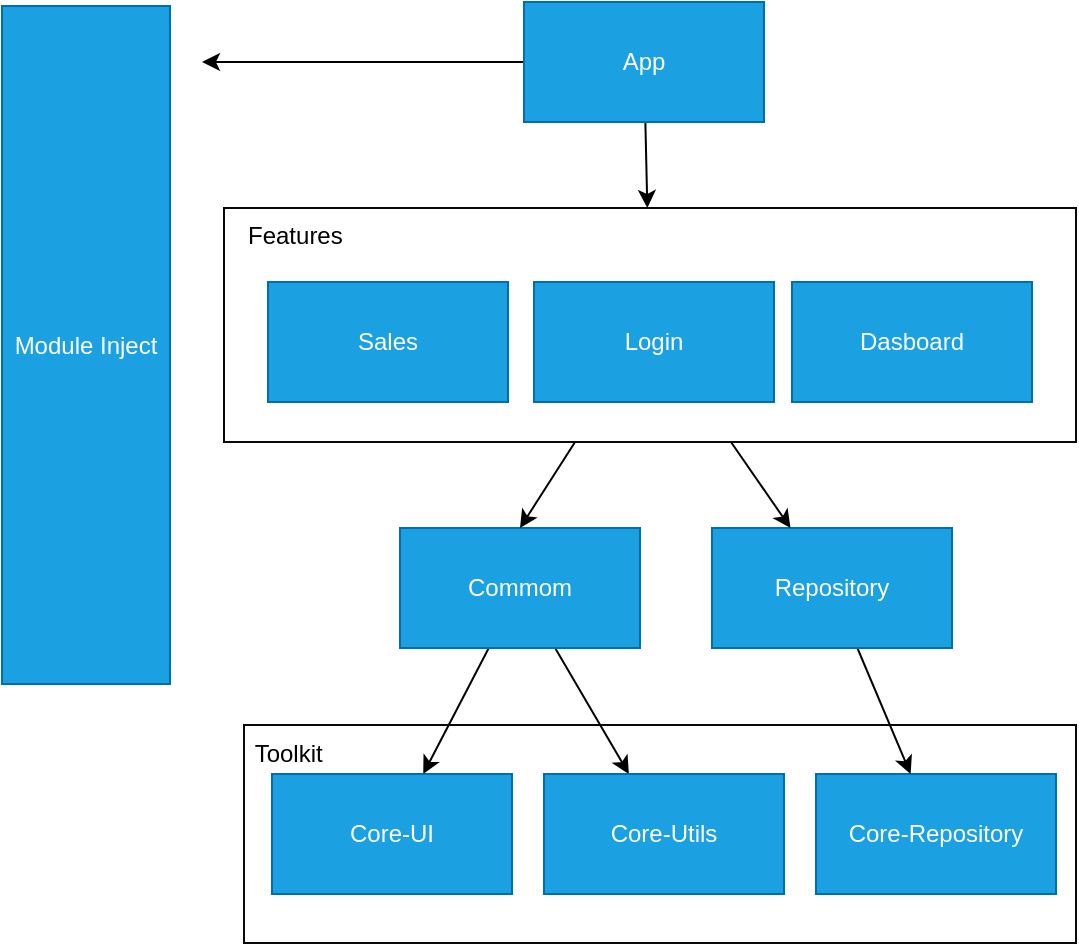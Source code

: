 <mxfile>
    <diagram id="2yzTeWbuNOJMP9-i5i0q" name="Página-1">
        <mxGraphModel dx="820" dy="478" grid="0" gridSize="10" guides="1" tooltips="1" connect="1" arrows="1" fold="1" page="0" pageScale="1" pageWidth="827" pageHeight="1169" background="#ffffff" math="0" shadow="0">
            <root>
                <mxCell id="0"/>
                <mxCell id="1" parent="0"/>
                <mxCell id="25" style="edgeStyle=none;html=1;labelBackgroundColor=#000000;fontColor=#000000;strokeColor=#000000;" edge="1" parent="1" source="2" target="6">
                    <mxGeometry relative="1" as="geometry"/>
                </mxCell>
                <mxCell id="28" style="edgeStyle=none;html=1;labelBackgroundColor=#000000;fontColor=#000000;strokeColor=#000000;" edge="1" parent="1" source="2">
                    <mxGeometry relative="1" as="geometry">
                        <mxPoint x="184" y="210" as="targetPoint"/>
                    </mxGeometry>
                </mxCell>
                <mxCell id="2" value="App" style="rounded=0;whiteSpace=wrap;html=1;fillColor=#1ba1e2;fontColor=#ffffff;strokeColor=#006EAF;" vertex="1" parent="1">
                    <mxGeometry x="345" y="180" width="120" height="60" as="geometry"/>
                </mxCell>
                <mxCell id="8" value="" style="group" vertex="1" connectable="0" parent="1">
                    <mxGeometry x="195" y="283" width="426" height="117" as="geometry"/>
                </mxCell>
                <mxCell id="3" value="Login" style="rounded=0;whiteSpace=wrap;html=1;fillColor=#1ba1e2;fontColor=#ffffff;strokeColor=#006EAF;" vertex="1" parent="8">
                    <mxGeometry x="155" y="37" width="120" height="60" as="geometry"/>
                </mxCell>
                <mxCell id="4" value="Dasboard" style="rounded=0;whiteSpace=wrap;html=1;fillColor=#1ba1e2;fontColor=#ffffff;strokeColor=#006EAF;" vertex="1" parent="8">
                    <mxGeometry x="284" y="37" width="120" height="60" as="geometry"/>
                </mxCell>
                <mxCell id="5" value="Sales" style="rounded=0;whiteSpace=wrap;html=1;fillColor=#1ba1e2;fontColor=#ffffff;strokeColor=#006EAF;" vertex="1" parent="8">
                    <mxGeometry x="22" y="37" width="120" height="60" as="geometry"/>
                </mxCell>
                <mxCell id="6" value="&lt;font color=&quot;#000000&quot;&gt;&amp;nbsp; &amp;nbsp;Features&lt;/font&gt;" style="rounded=0;whiteSpace=wrap;html=1;fillColor=none;strokeColor=#080808;align=left;verticalAlign=top;" vertex="1" parent="8">
                    <mxGeometry width="426" height="117" as="geometry"/>
                </mxCell>
                <mxCell id="9" value="Module Inject" style="rounded=0;whiteSpace=wrap;html=1;fillColor=#1ba1e2;fontColor=#ffffff;strokeColor=#006EAF;" vertex="1" parent="1">
                    <mxGeometry x="84" y="182" width="84" height="339" as="geometry"/>
                </mxCell>
                <mxCell id="20" style="edgeStyle=none;html=1;labelBackgroundColor=#000000;fontColor=#000000;strokeColor=#000000;" edge="1" parent="1" source="10" target="15">
                    <mxGeometry relative="1" as="geometry"/>
                </mxCell>
                <mxCell id="21" style="edgeStyle=none;html=1;labelBackgroundColor=#000000;fontColor=#000000;strokeColor=#000000;" edge="1" parent="1" source="10" target="14">
                    <mxGeometry relative="1" as="geometry"/>
                </mxCell>
                <mxCell id="10" value="Commom" style="rounded=0;whiteSpace=wrap;html=1;fillColor=#1ba1e2;fontColor=#ffffff;strokeColor=#006EAF;" vertex="1" parent="1">
                    <mxGeometry x="283" y="443" width="120" height="60" as="geometry"/>
                </mxCell>
                <mxCell id="19" style="edgeStyle=none;html=1;entryX=0.5;entryY=0;entryDx=0;entryDy=0;labelBackgroundColor=#000000;fontColor=#000000;strokeColor=#000000;" edge="1" parent="1" source="6" target="10">
                    <mxGeometry relative="1" as="geometry"/>
                </mxCell>
                <mxCell id="13" value="Core-Repository" style="rounded=0;whiteSpace=wrap;html=1;fillColor=#1ba1e2;fontColor=#ffffff;strokeColor=#006EAF;" vertex="1" parent="1">
                    <mxGeometry x="491" y="566" width="120" height="60" as="geometry"/>
                </mxCell>
                <mxCell id="14" value="Core-Utils" style="rounded=0;whiteSpace=wrap;html=1;fillColor=#1ba1e2;fontColor=#ffffff;strokeColor=#006EAF;" vertex="1" parent="1">
                    <mxGeometry x="355" y="566" width="120" height="60" as="geometry"/>
                </mxCell>
                <mxCell id="15" value="Core-UI" style="rounded=0;whiteSpace=wrap;html=1;fillColor=#1ba1e2;fontColor=#ffffff;strokeColor=#006EAF;" vertex="1" parent="1">
                    <mxGeometry x="219" y="566" width="120" height="60" as="geometry"/>
                </mxCell>
                <mxCell id="16" value="&lt;font color=&quot;#000000&quot;&gt;&amp;nbsp;Toolkit&lt;/font&gt;" style="rounded=0;whiteSpace=wrap;html=1;fillColor=none;strokeColor=#080808;align=left;verticalAlign=top;" vertex="1" parent="1">
                    <mxGeometry x="205" y="541.5" width="416" height="109" as="geometry"/>
                </mxCell>
                <mxCell id="23" style="edgeStyle=none;html=1;labelBackgroundColor=#000000;fontColor=#000000;strokeColor=#000000;" edge="1" parent="1" source="22" target="13">
                    <mxGeometry relative="1" as="geometry"/>
                </mxCell>
                <mxCell id="22" value="Repository" style="rounded=0;whiteSpace=wrap;html=1;fillColor=#1ba1e2;fontColor=#ffffff;strokeColor=#006EAF;" vertex="1" parent="1">
                    <mxGeometry x="439" y="443" width="120" height="60" as="geometry"/>
                </mxCell>
                <mxCell id="24" style="edgeStyle=none;html=1;labelBackgroundColor=#000000;fontColor=#000000;strokeColor=#000000;" edge="1" parent="1" source="6" target="22">
                    <mxGeometry relative="1" as="geometry"/>
                </mxCell>
            </root>
        </mxGraphModel>
    </diagram>
</mxfile>
